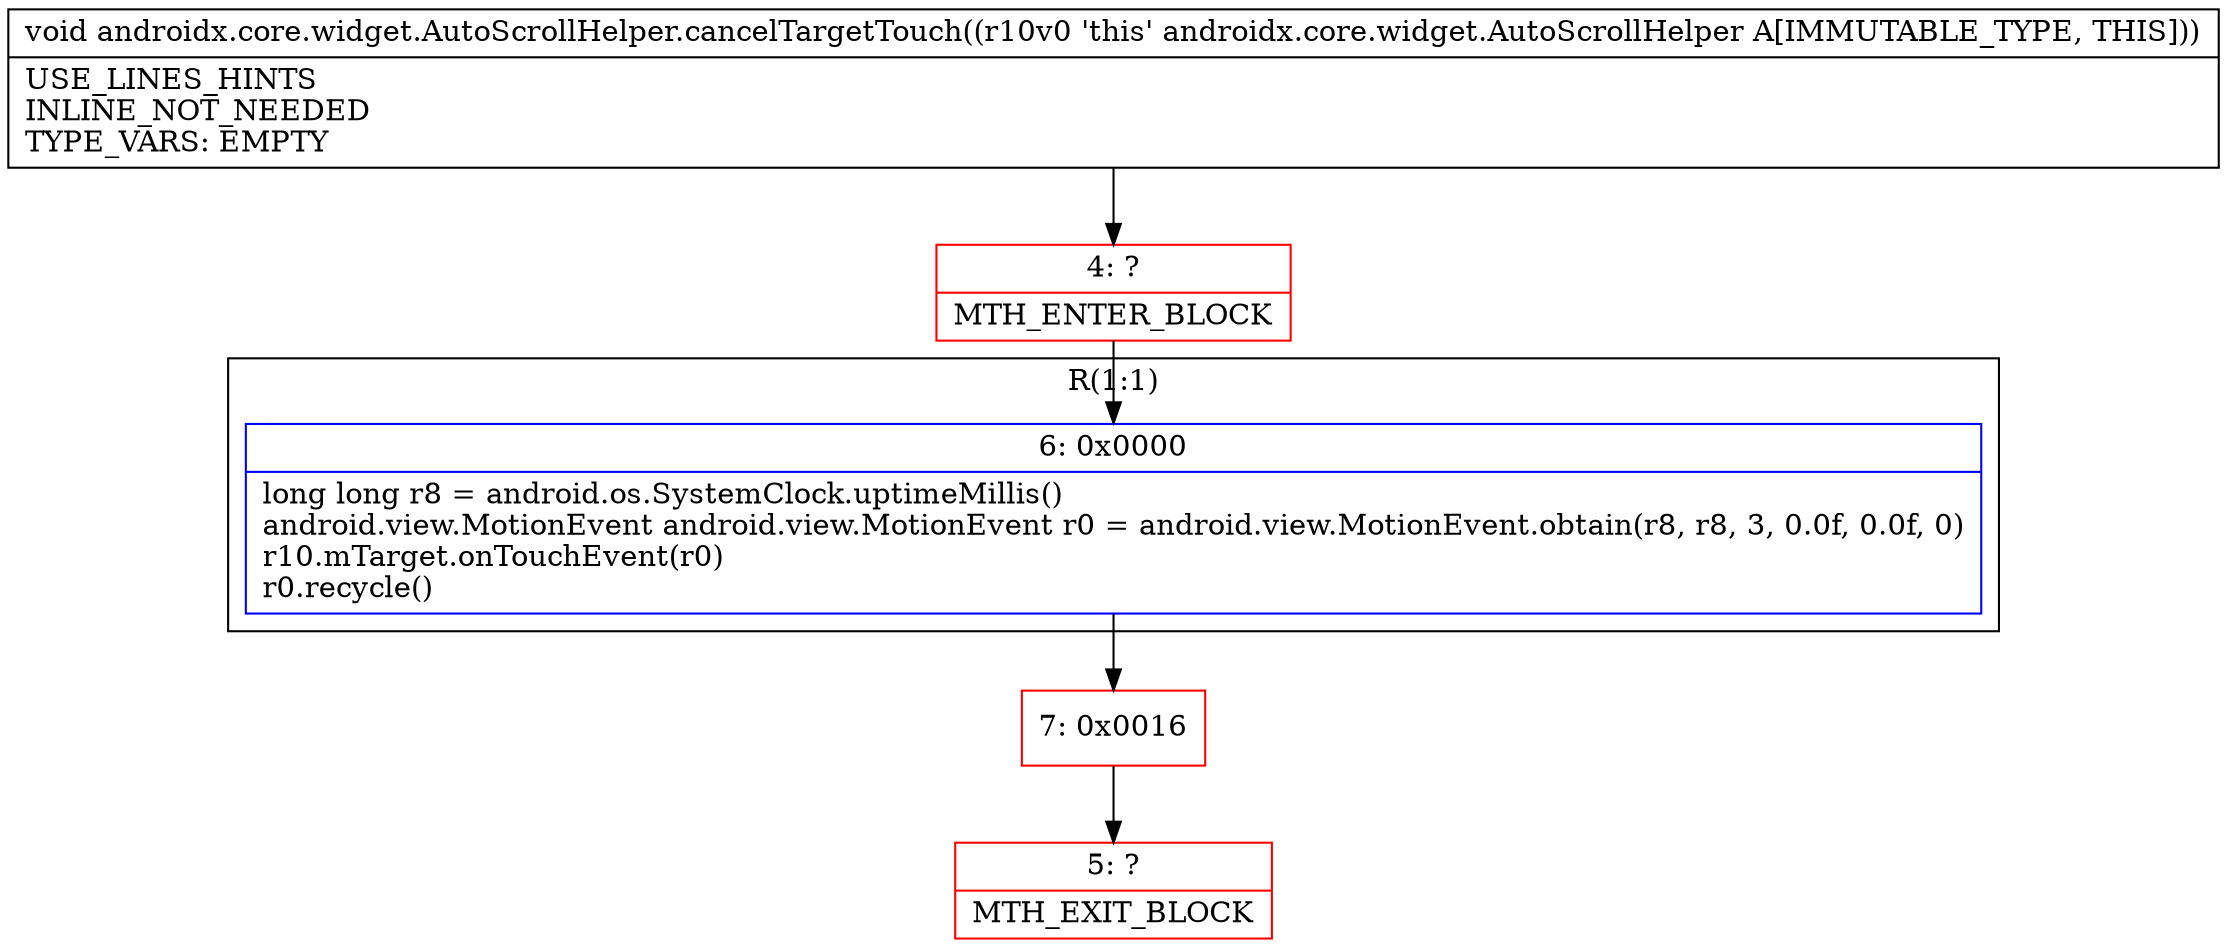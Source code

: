 digraph "CFG forandroidx.core.widget.AutoScrollHelper.cancelTargetTouch()V" {
subgraph cluster_Region_990543597 {
label = "R(1:1)";
node [shape=record,color=blue];
Node_6 [shape=record,label="{6\:\ 0x0000|long long r8 = android.os.SystemClock.uptimeMillis()\landroid.view.MotionEvent android.view.MotionEvent r0 = android.view.MotionEvent.obtain(r8, r8, 3, 0.0f, 0.0f, 0)\lr10.mTarget.onTouchEvent(r0)\lr0.recycle()\l}"];
}
Node_4 [shape=record,color=red,label="{4\:\ ?|MTH_ENTER_BLOCK\l}"];
Node_7 [shape=record,color=red,label="{7\:\ 0x0016}"];
Node_5 [shape=record,color=red,label="{5\:\ ?|MTH_EXIT_BLOCK\l}"];
MethodNode[shape=record,label="{void androidx.core.widget.AutoScrollHelper.cancelTargetTouch((r10v0 'this' androidx.core.widget.AutoScrollHelper A[IMMUTABLE_TYPE, THIS]))  | USE_LINES_HINTS\lINLINE_NOT_NEEDED\lTYPE_VARS: EMPTY\l}"];
MethodNode -> Node_4;Node_6 -> Node_7;
Node_4 -> Node_6;
Node_7 -> Node_5;
}

